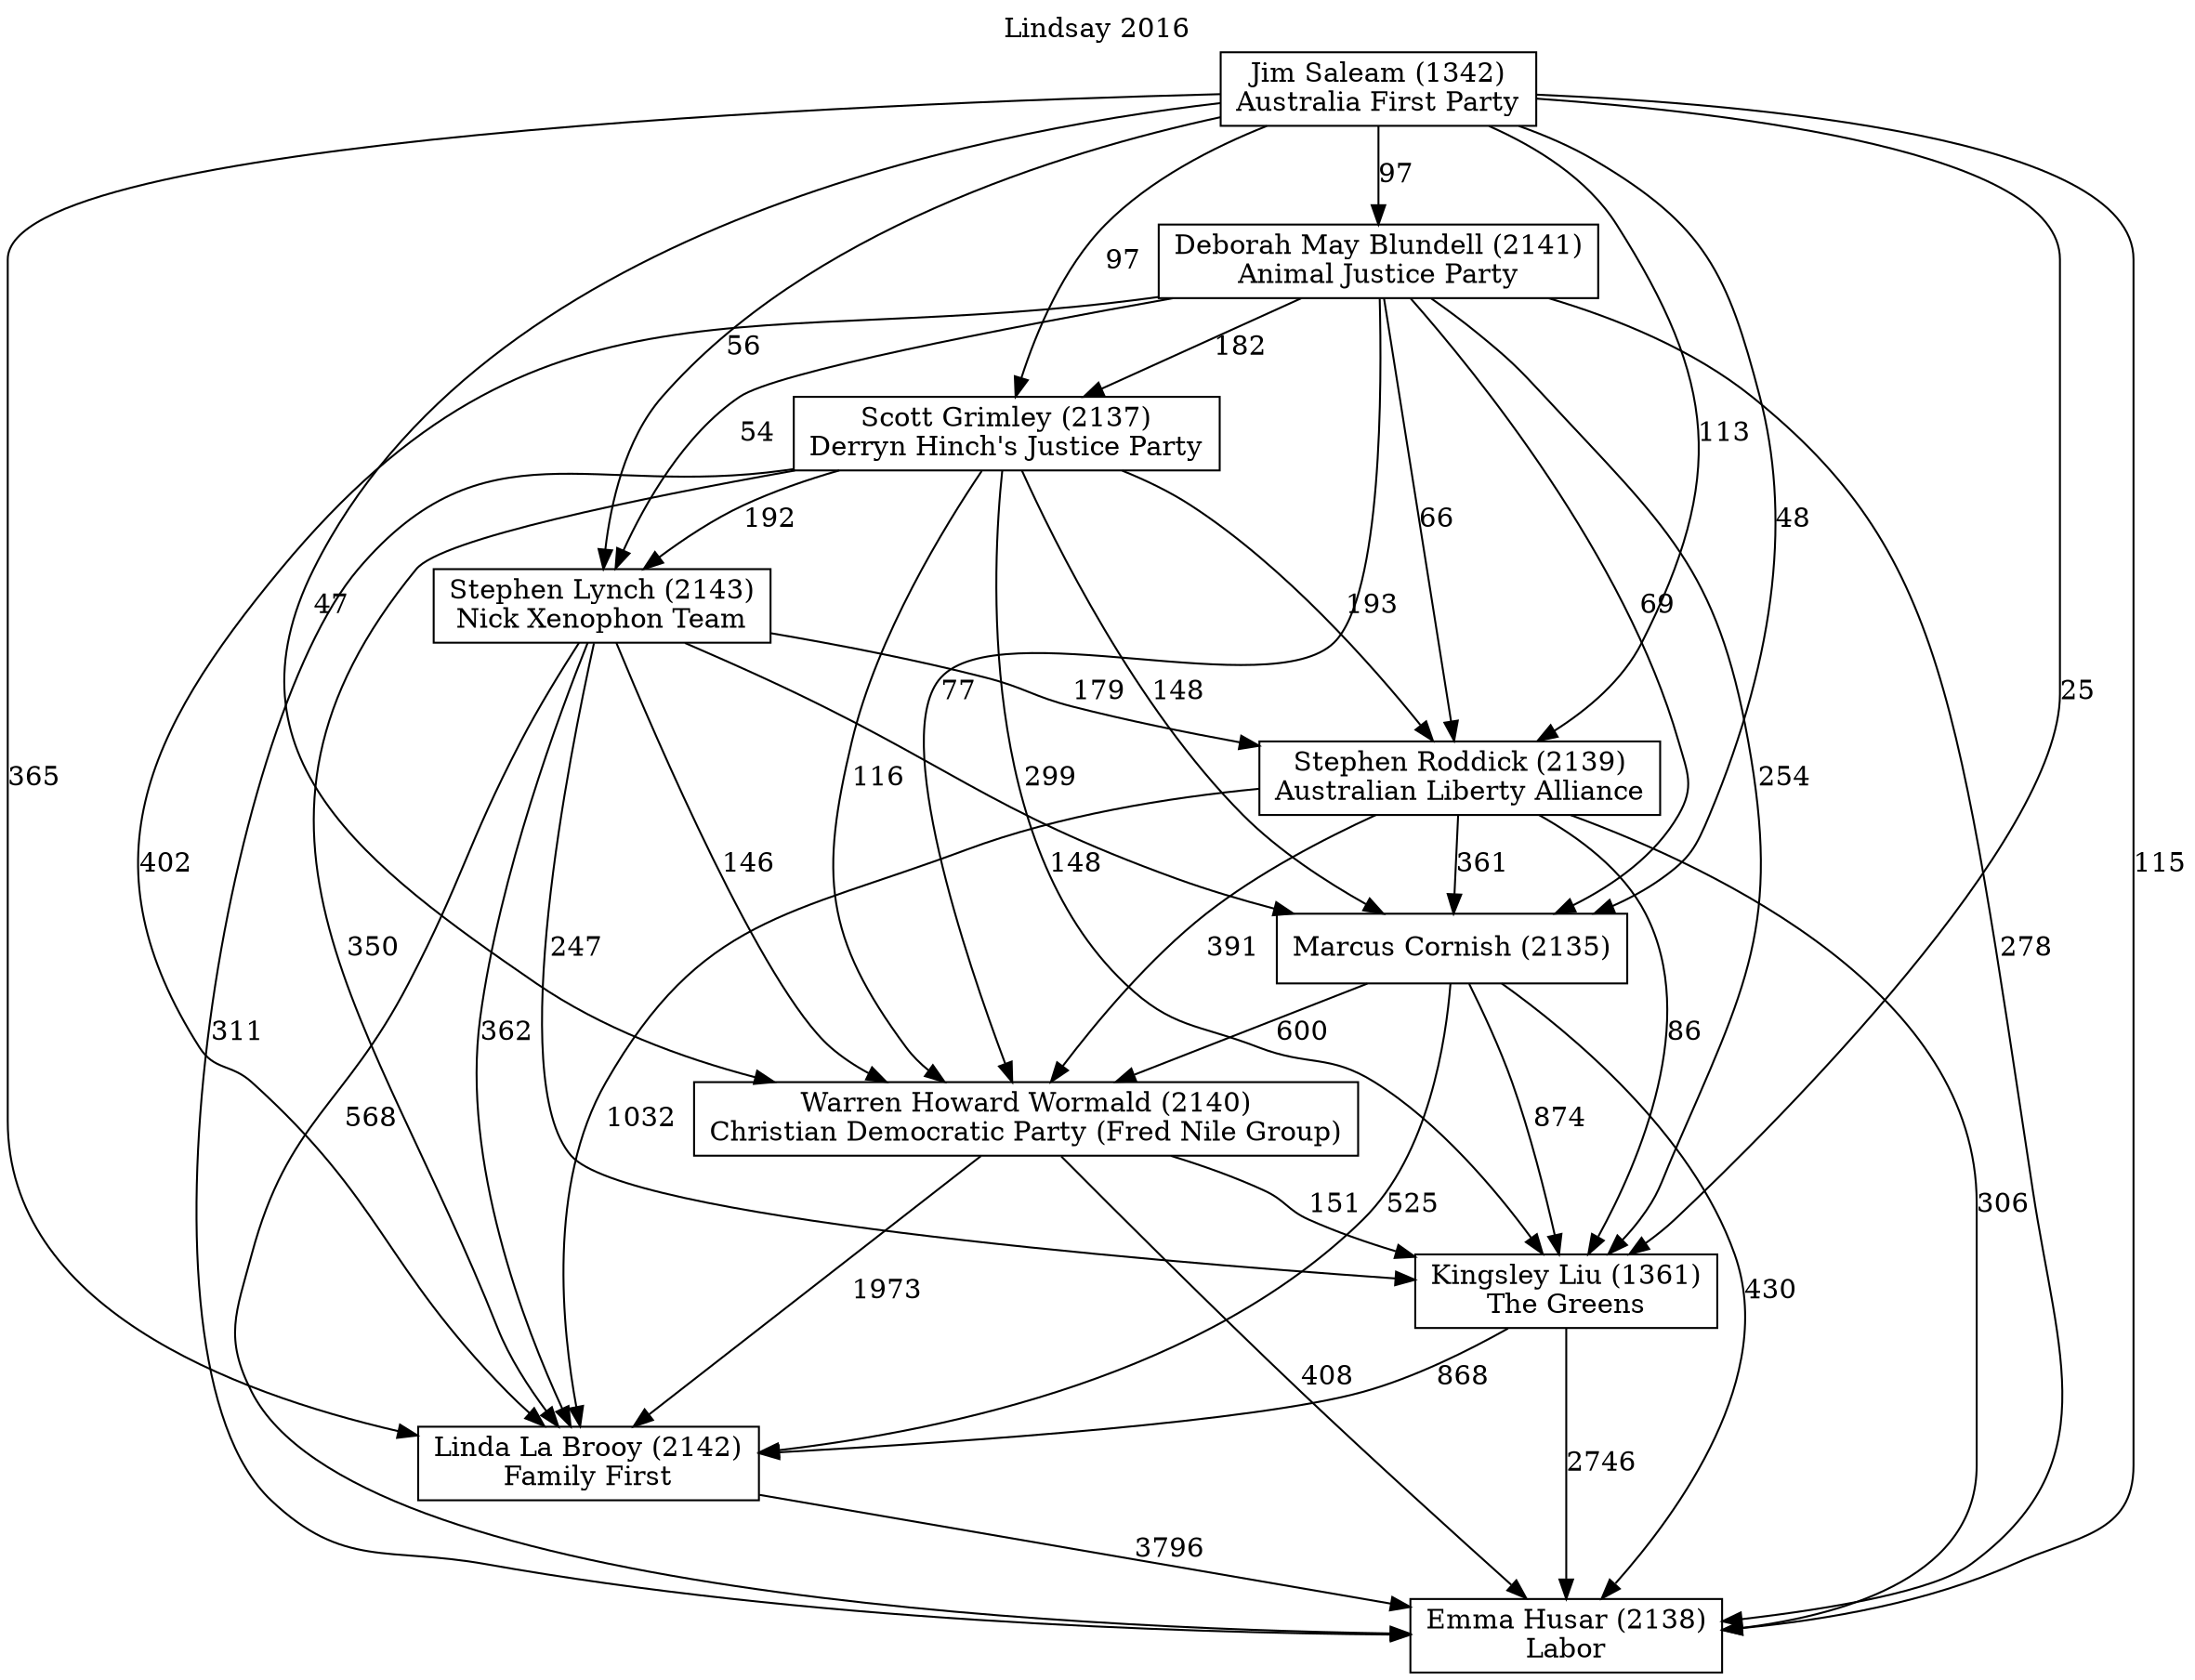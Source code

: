 // House preference flow
digraph "Emma Husar (2138)_Lindsay_2016" {
	graph [label="Lindsay 2016" labelloc=t mclimit=10]
	node [shape=box]
	"Warren Howard Wormald (2140)" [label="Warren Howard Wormald (2140)
Christian Democratic Party (Fred Nile Group)"]
	"Emma Husar (2138)" [label="Emma Husar (2138)
Labor"]
	"Kingsley Liu (1361)" [label="Kingsley Liu (1361)
The Greens"]
	"Stephen Roddick (2139)" [label="Stephen Roddick (2139)
Australian Liberty Alliance"]
	"Jim Saleam (1342)" [label="Jim Saleam (1342)
Australia First Party"]
	"Scott Grimley (2137)" [label="Scott Grimley (2137)
Derryn Hinch's Justice Party"]
	"Stephen Lynch (2143)" [label="Stephen Lynch (2143)
Nick Xenophon Team"]
	"Deborah May Blundell (2141)" [label="Deborah May Blundell (2141)
Animal Justice Party"]
	"Linda La Brooy (2142)" [label="Linda La Brooy (2142)
Family First"]
	"Marcus Cornish (2135)" [label="Marcus Cornish (2135)
"]
	"Jim Saleam (1342)" -> "Warren Howard Wormald (2140)" [label=47]
	"Warren Howard Wormald (2140)" -> "Linda La Brooy (2142)" [label=1973]
	"Deborah May Blundell (2141)" -> "Scott Grimley (2137)" [label=182]
	"Linda La Brooy (2142)" -> "Emma Husar (2138)" [label=3796]
	"Scott Grimley (2137)" -> "Stephen Roddick (2139)" [label=193]
	"Deborah May Blundell (2141)" -> "Marcus Cornish (2135)" [label=69]
	"Warren Howard Wormald (2140)" -> "Kingsley Liu (1361)" [label=151]
	"Deborah May Blundell (2141)" -> "Stephen Lynch (2143)" [label=54]
	"Deborah May Blundell (2141)" -> "Linda La Brooy (2142)" [label=402]
	"Stephen Roddick (2139)" -> "Emma Husar (2138)" [label=306]
	"Deborah May Blundell (2141)" -> "Stephen Roddick (2139)" [label=66]
	"Deborah May Blundell (2141)" -> "Emma Husar (2138)" [label=278]
	"Jim Saleam (1342)" -> "Stephen Lynch (2143)" [label=56]
	"Deborah May Blundell (2141)" -> "Warren Howard Wormald (2140)" [label=77]
	"Scott Grimley (2137)" -> "Warren Howard Wormald (2140)" [label=116]
	"Marcus Cornish (2135)" -> "Warren Howard Wormald (2140)" [label=600]
	"Stephen Lynch (2143)" -> "Marcus Cornish (2135)" [label=299]
	"Scott Grimley (2137)" -> "Emma Husar (2138)" [label=311]
	"Marcus Cornish (2135)" -> "Emma Husar (2138)" [label=430]
	"Kingsley Liu (1361)" -> "Emma Husar (2138)" [label=2746]
	"Scott Grimley (2137)" -> "Stephen Lynch (2143)" [label=192]
	"Scott Grimley (2137)" -> "Linda La Brooy (2142)" [label=350]
	"Stephen Roddick (2139)" -> "Kingsley Liu (1361)" [label=86]
	"Scott Grimley (2137)" -> "Marcus Cornish (2135)" [label=148]
	"Stephen Lynch (2143)" -> "Linda La Brooy (2142)" [label=362]
	"Deborah May Blundell (2141)" -> "Kingsley Liu (1361)" [label=254]
	"Stephen Lynch (2143)" -> "Stephen Roddick (2139)" [label=179]
	"Scott Grimley (2137)" -> "Kingsley Liu (1361)" [label=148]
	"Jim Saleam (1342)" -> "Emma Husar (2138)" [label=115]
	"Jim Saleam (1342)" -> "Stephen Roddick (2139)" [label=113]
	"Stephen Roddick (2139)" -> "Marcus Cornish (2135)" [label=361]
	"Stephen Lynch (2143)" -> "Warren Howard Wormald (2140)" [label=146]
	"Warren Howard Wormald (2140)" -> "Emma Husar (2138)" [label=408]
	"Marcus Cornish (2135)" -> "Linda La Brooy (2142)" [label=525]
	"Jim Saleam (1342)" -> "Marcus Cornish (2135)" [label=48]
	"Kingsley Liu (1361)" -> "Linda La Brooy (2142)" [label=868]
	"Jim Saleam (1342)" -> "Kingsley Liu (1361)" [label=25]
	"Stephen Roddick (2139)" -> "Linda La Brooy (2142)" [label=1032]
	"Jim Saleam (1342)" -> "Deborah May Blundell (2141)" [label=97]
	"Jim Saleam (1342)" -> "Scott Grimley (2137)" [label=97]
	"Stephen Lynch (2143)" -> "Emma Husar (2138)" [label=568]
	"Jim Saleam (1342)" -> "Linda La Brooy (2142)" [label=365]
	"Stephen Roddick (2139)" -> "Warren Howard Wormald (2140)" [label=391]
	"Marcus Cornish (2135)" -> "Kingsley Liu (1361)" [label=874]
	"Stephen Lynch (2143)" -> "Kingsley Liu (1361)" [label=247]
}
